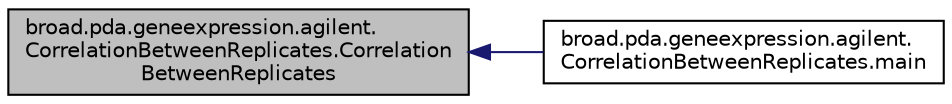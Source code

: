 digraph "broad.pda.geneexpression.agilent.CorrelationBetweenReplicates.CorrelationBetweenReplicates"
{
  edge [fontname="Helvetica",fontsize="10",labelfontname="Helvetica",labelfontsize="10"];
  node [fontname="Helvetica",fontsize="10",shape=record];
  rankdir="LR";
  Node1 [label="broad.pda.geneexpression.agilent.\lCorrelationBetweenReplicates.Correlation\lBetweenReplicates",height=0.2,width=0.4,color="black", fillcolor="grey75", style="filled" fontcolor="black"];
  Node1 -> Node2 [dir="back",color="midnightblue",fontsize="10",style="solid",fontname="Helvetica"];
  Node2 [label="broad.pda.geneexpression.agilent.\lCorrelationBetweenReplicates.main",height=0.2,width=0.4,color="black", fillcolor="white", style="filled",URL="$classbroad_1_1pda_1_1geneexpression_1_1agilent_1_1_correlation_between_replicates.html#af04fcbd8d6dba821d3fcc2d2a4659d11"];
}
